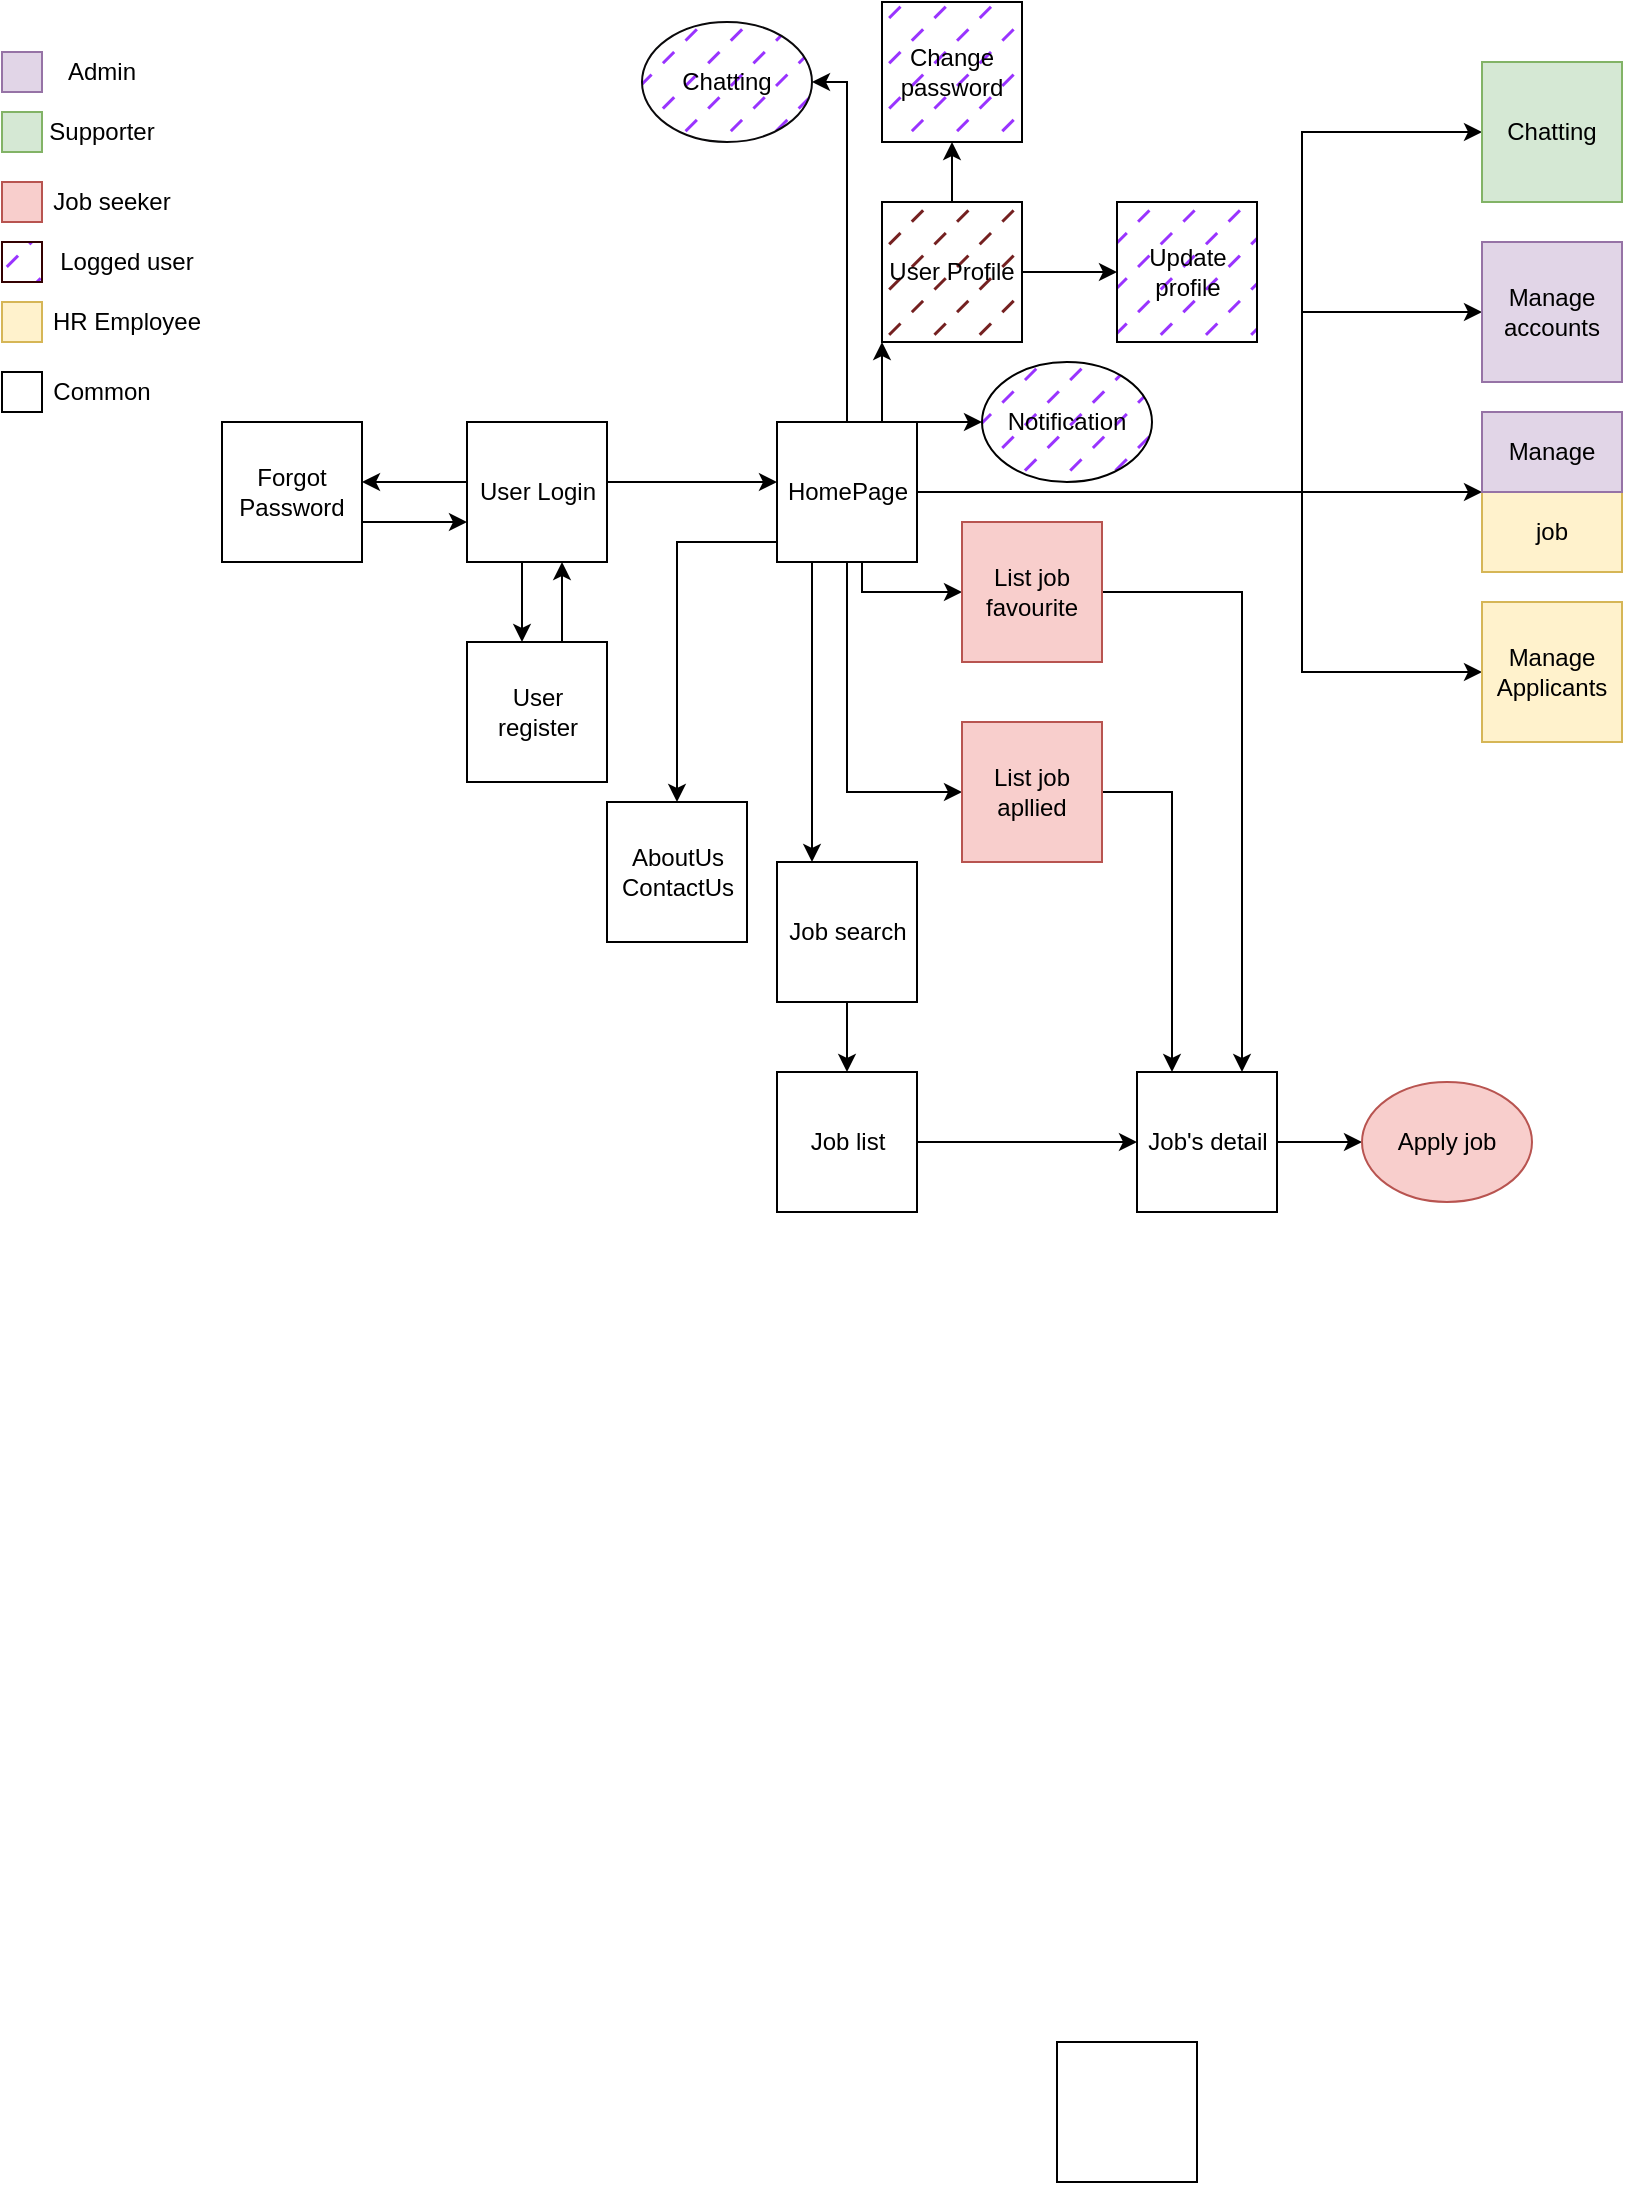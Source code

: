 <mxfile version="22.1.21" type="github">
  <diagram name="Trang-1" id="DwMynhKnTojVxTFCjsAo">
    <mxGraphModel dx="1101" dy="1813" grid="1" gridSize="10" guides="1" tooltips="1" connect="1" arrows="1" fold="1" page="1" pageScale="1" pageWidth="827" pageHeight="1169" math="0" shadow="0">
      <root>
        <mxCell id="0" />
        <mxCell id="1" parent="0" />
        <mxCell id="rk8uSaijc1zRN3GsCyd2-42" style="edgeStyle=orthogonalEdgeStyle;rounded=0;orthogonalLoop=1;jettySize=auto;html=1;entryX=0;entryY=1;entryDx=0;entryDy=0;" edge="1" parent="1" source="rk8uSaijc1zRN3GsCyd2-1" target="rk8uSaijc1zRN3GsCyd2-10">
          <mxGeometry relative="1" as="geometry">
            <Array as="points">
              <mxPoint x="440" y="190" />
              <mxPoint x="440" y="190" />
            </Array>
          </mxGeometry>
        </mxCell>
        <mxCell id="rk8uSaijc1zRN3GsCyd2-47" style="edgeStyle=orthogonalEdgeStyle;rounded=0;orthogonalLoop=1;jettySize=auto;html=1;entryX=0.5;entryY=0;entryDx=0;entryDy=0;" edge="1" parent="1" source="rk8uSaijc1zRN3GsCyd2-1" target="rk8uSaijc1zRN3GsCyd2-3">
          <mxGeometry relative="1" as="geometry">
            <Array as="points">
              <mxPoint x="337" y="260" />
            </Array>
          </mxGeometry>
        </mxCell>
        <mxCell id="rk8uSaijc1zRN3GsCyd2-59" style="edgeStyle=orthogonalEdgeStyle;rounded=0;orthogonalLoop=1;jettySize=auto;html=1;entryX=0;entryY=0.5;entryDx=0;entryDy=0;" edge="1" parent="1" source="rk8uSaijc1zRN3GsCyd2-1" target="rk8uSaijc1zRN3GsCyd2-18">
          <mxGeometry relative="1" as="geometry">
            <Array as="points">
              <mxPoint x="650" y="235" />
              <mxPoint x="650" y="145" />
            </Array>
          </mxGeometry>
        </mxCell>
        <mxCell id="rk8uSaijc1zRN3GsCyd2-60" style="edgeStyle=orthogonalEdgeStyle;rounded=0;orthogonalLoop=1;jettySize=auto;html=1;entryX=0;entryY=0.5;entryDx=0;entryDy=0;" edge="1" parent="1" source="rk8uSaijc1zRN3GsCyd2-1" target="rk8uSaijc1zRN3GsCyd2-12">
          <mxGeometry relative="1" as="geometry">
            <mxPoint x="650" y="320" as="targetPoint" />
            <Array as="points">
              <mxPoint x="650" y="235" />
              <mxPoint x="650" y="325" />
            </Array>
          </mxGeometry>
        </mxCell>
        <mxCell id="rk8uSaijc1zRN3GsCyd2-61" style="edgeStyle=orthogonalEdgeStyle;rounded=0;orthogonalLoop=1;jettySize=auto;html=1;entryX=1;entryY=0.5;entryDx=0;entryDy=0;" edge="1" parent="1" source="rk8uSaijc1zRN3GsCyd2-1" target="rk8uSaijc1zRN3GsCyd2-22">
          <mxGeometry relative="1" as="geometry">
            <Array as="points">
              <mxPoint x="423" y="30" />
            </Array>
          </mxGeometry>
        </mxCell>
        <mxCell id="rk8uSaijc1zRN3GsCyd2-62" style="edgeStyle=orthogonalEdgeStyle;rounded=0;orthogonalLoop=1;jettySize=auto;html=1;entryX=0.25;entryY=0;entryDx=0;entryDy=0;" edge="1" parent="1" source="rk8uSaijc1zRN3GsCyd2-1" target="rk8uSaijc1zRN3GsCyd2-5">
          <mxGeometry relative="1" as="geometry">
            <Array as="points">
              <mxPoint x="405" y="290" />
              <mxPoint x="405" y="290" />
            </Array>
          </mxGeometry>
        </mxCell>
        <mxCell id="rk8uSaijc1zRN3GsCyd2-63" style="edgeStyle=orthogonalEdgeStyle;rounded=0;orthogonalLoop=1;jettySize=auto;html=1;entryX=0;entryY=0.5;entryDx=0;entryDy=0;" edge="1" parent="1" source="rk8uSaijc1zRN3GsCyd2-1" target="rk8uSaijc1zRN3GsCyd2-16">
          <mxGeometry relative="1" as="geometry">
            <Array as="points">
              <mxPoint x="430" y="285" />
            </Array>
          </mxGeometry>
        </mxCell>
        <mxCell id="rk8uSaijc1zRN3GsCyd2-64" style="edgeStyle=orthogonalEdgeStyle;rounded=0;orthogonalLoop=1;jettySize=auto;html=1;entryX=0;entryY=0.5;entryDx=0;entryDy=0;" edge="1" parent="1" source="rk8uSaijc1zRN3GsCyd2-1" target="rk8uSaijc1zRN3GsCyd2-17">
          <mxGeometry relative="1" as="geometry">
            <Array as="points">
              <mxPoint x="423" y="385" />
            </Array>
          </mxGeometry>
        </mxCell>
        <mxCell id="rk8uSaijc1zRN3GsCyd2-67" style="edgeStyle=orthogonalEdgeStyle;rounded=0;orthogonalLoop=1;jettySize=auto;html=1;" edge="1" parent="1" source="rk8uSaijc1zRN3GsCyd2-1" target="rk8uSaijc1zRN3GsCyd2-25">
          <mxGeometry relative="1" as="geometry">
            <Array as="points">
              <mxPoint x="470" y="200" />
              <mxPoint x="470" y="200" />
            </Array>
          </mxGeometry>
        </mxCell>
        <mxCell id="rk8uSaijc1zRN3GsCyd2-69" style="edgeStyle=orthogonalEdgeStyle;rounded=0;orthogonalLoop=1;jettySize=auto;html=1;entryX=0;entryY=0.5;entryDx=0;entryDy=0;" edge="1" parent="1" source="rk8uSaijc1zRN3GsCyd2-1" target="rk8uSaijc1zRN3GsCyd2-19">
          <mxGeometry relative="1" as="geometry">
            <Array as="points">
              <mxPoint x="650" y="235" />
              <mxPoint x="650" y="55" />
            </Array>
          </mxGeometry>
        </mxCell>
        <mxCell id="rk8uSaijc1zRN3GsCyd2-78" style="edgeStyle=orthogonalEdgeStyle;rounded=0;orthogonalLoop=1;jettySize=auto;html=1;" edge="1" parent="1" source="rk8uSaijc1zRN3GsCyd2-1">
          <mxGeometry relative="1" as="geometry">
            <mxPoint x="740" y="235" as="targetPoint" />
          </mxGeometry>
        </mxCell>
        <mxCell id="rk8uSaijc1zRN3GsCyd2-1" value="HomePage" style="whiteSpace=wrap;html=1;aspect=fixed;" vertex="1" parent="1">
          <mxGeometry x="387.5" y="200" width="70" height="70" as="geometry" />
        </mxCell>
        <mxCell id="rk8uSaijc1zRN3GsCyd2-3" value="AboutUs&lt;br&gt;ContactUs" style="whiteSpace=wrap;html=1;aspect=fixed;" vertex="1" parent="1">
          <mxGeometry x="302.5" y="390" width="70" height="70" as="geometry" />
        </mxCell>
        <mxCell id="rk8uSaijc1zRN3GsCyd2-84" value="" style="edgeStyle=orthogonalEdgeStyle;rounded=0;orthogonalLoop=1;jettySize=auto;html=1;" edge="1" parent="1" source="rk8uSaijc1zRN3GsCyd2-4" target="rk8uSaijc1zRN3GsCyd2-13">
          <mxGeometry relative="1" as="geometry">
            <Array as="points">
              <mxPoint x="280" y="290" />
              <mxPoint x="280" y="290" />
            </Array>
          </mxGeometry>
        </mxCell>
        <mxCell id="rk8uSaijc1zRN3GsCyd2-4" value="User register" style="whiteSpace=wrap;html=1;aspect=fixed;" vertex="1" parent="1">
          <mxGeometry x="232.5" y="310" width="70" height="70" as="geometry" />
        </mxCell>
        <mxCell id="rk8uSaijc1zRN3GsCyd2-49" style="edgeStyle=orthogonalEdgeStyle;rounded=0;orthogonalLoop=1;jettySize=auto;html=1;entryX=0.5;entryY=0;entryDx=0;entryDy=0;" edge="1" parent="1" source="rk8uSaijc1zRN3GsCyd2-5" target="rk8uSaijc1zRN3GsCyd2-26">
          <mxGeometry relative="1" as="geometry" />
        </mxCell>
        <mxCell id="rk8uSaijc1zRN3GsCyd2-5" value="Job search" style="whiteSpace=wrap;html=1;aspect=fixed;" vertex="1" parent="1">
          <mxGeometry x="387.5" y="420" width="70" height="70" as="geometry" />
        </mxCell>
        <mxCell id="rk8uSaijc1zRN3GsCyd2-54" value="" style="edgeStyle=orthogonalEdgeStyle;rounded=0;orthogonalLoop=1;jettySize=auto;html=1;" edge="1" parent="1" source="rk8uSaijc1zRN3GsCyd2-6" target="rk8uSaijc1zRN3GsCyd2-24">
          <mxGeometry relative="1" as="geometry" />
        </mxCell>
        <mxCell id="rk8uSaijc1zRN3GsCyd2-6" value="Job&#39;s detail" style="whiteSpace=wrap;html=1;aspect=fixed;" vertex="1" parent="1">
          <mxGeometry x="567.5" y="525" width="70" height="70" as="geometry" />
        </mxCell>
        <mxCell id="rk8uSaijc1zRN3GsCyd2-8" value="" style="whiteSpace=wrap;html=1;aspect=fixed;" vertex="1" parent="1">
          <mxGeometry x="527.5" y="1010" width="70" height="70" as="geometry" />
        </mxCell>
        <mxCell id="rk8uSaijc1zRN3GsCyd2-9" value="Update profile" style="whiteSpace=wrap;html=1;aspect=fixed;fillColor=#9933FF;fillStyle=dashed;" vertex="1" parent="1">
          <mxGeometry x="557.5" y="90" width="70" height="70" as="geometry" />
        </mxCell>
        <mxCell id="rk8uSaijc1zRN3GsCyd2-43" style="edgeStyle=orthogonalEdgeStyle;rounded=0;orthogonalLoop=1;jettySize=auto;html=1;entryX=0;entryY=0.5;entryDx=0;entryDy=0;" edge="1" parent="1" source="rk8uSaijc1zRN3GsCyd2-10" target="rk8uSaijc1zRN3GsCyd2-9">
          <mxGeometry relative="1" as="geometry" />
        </mxCell>
        <mxCell id="rk8uSaijc1zRN3GsCyd2-44" value="" style="edgeStyle=orthogonalEdgeStyle;rounded=0;orthogonalLoop=1;jettySize=auto;html=1;" edge="1" parent="1" source="rk8uSaijc1zRN3GsCyd2-10" target="rk8uSaijc1zRN3GsCyd2-15">
          <mxGeometry relative="1" as="geometry" />
        </mxCell>
        <mxCell id="rk8uSaijc1zRN3GsCyd2-10" value="User Profile" style="whiteSpace=wrap;html=1;aspect=fixed;fillColor=#742020;fillStyle=dashed;" vertex="1" parent="1">
          <mxGeometry x="440" y="90" width="70" height="70" as="geometry" />
        </mxCell>
        <mxCell id="rk8uSaijc1zRN3GsCyd2-12" value="Manage Applicants" style="whiteSpace=wrap;html=1;aspect=fixed;fillColor=#fff2cc;strokeColor=#d6b656;" vertex="1" parent="1">
          <mxGeometry x="740" y="290" width="70" height="70" as="geometry" />
        </mxCell>
        <mxCell id="rk8uSaijc1zRN3GsCyd2-40" value="" style="edgeStyle=orthogonalEdgeStyle;rounded=0;orthogonalLoop=1;jettySize=auto;html=1;" edge="1" parent="1" source="rk8uSaijc1zRN3GsCyd2-13" target="rk8uSaijc1zRN3GsCyd2-14">
          <mxGeometry relative="1" as="geometry">
            <Array as="points">
              <mxPoint x="210" y="230" />
              <mxPoint x="210" y="230" />
            </Array>
          </mxGeometry>
        </mxCell>
        <mxCell id="rk8uSaijc1zRN3GsCyd2-80" value="" style="edgeStyle=orthogonalEdgeStyle;rounded=0;orthogonalLoop=1;jettySize=auto;html=1;" edge="1" parent="1" source="rk8uSaijc1zRN3GsCyd2-13" target="rk8uSaijc1zRN3GsCyd2-1">
          <mxGeometry relative="1" as="geometry">
            <Array as="points">
              <mxPoint x="350" y="230" />
              <mxPoint x="350" y="230" />
            </Array>
          </mxGeometry>
        </mxCell>
        <mxCell id="rk8uSaijc1zRN3GsCyd2-83" value="" style="edgeStyle=orthogonalEdgeStyle;rounded=0;orthogonalLoop=1;jettySize=auto;html=1;" edge="1" parent="1" source="rk8uSaijc1zRN3GsCyd2-13" target="rk8uSaijc1zRN3GsCyd2-4">
          <mxGeometry relative="1" as="geometry">
            <Array as="points">
              <mxPoint x="260" y="290" />
              <mxPoint x="260" y="290" />
            </Array>
          </mxGeometry>
        </mxCell>
        <mxCell id="rk8uSaijc1zRN3GsCyd2-13" value="User Login" style="whiteSpace=wrap;html=1;aspect=fixed;" vertex="1" parent="1">
          <mxGeometry x="232.5" y="200" width="70" height="70" as="geometry" />
        </mxCell>
        <mxCell id="rk8uSaijc1zRN3GsCyd2-85" value="" style="edgeStyle=orthogonalEdgeStyle;rounded=0;orthogonalLoop=1;jettySize=auto;html=1;" edge="1" parent="1" source="rk8uSaijc1zRN3GsCyd2-14" target="rk8uSaijc1zRN3GsCyd2-13">
          <mxGeometry relative="1" as="geometry">
            <Array as="points">
              <mxPoint x="210" y="250" />
              <mxPoint x="210" y="250" />
            </Array>
          </mxGeometry>
        </mxCell>
        <mxCell id="rk8uSaijc1zRN3GsCyd2-14" value="Forgot Password" style="whiteSpace=wrap;html=1;aspect=fixed;" vertex="1" parent="1">
          <mxGeometry x="110" y="200" width="70" height="70" as="geometry" />
        </mxCell>
        <mxCell id="rk8uSaijc1zRN3GsCyd2-15" value="Change password" style="whiteSpace=wrap;html=1;aspect=fixed;fillStyle=dashed;fillColor=#9933FF;" vertex="1" parent="1">
          <mxGeometry x="440" y="-10" width="70" height="70" as="geometry" />
        </mxCell>
        <mxCell id="rk8uSaijc1zRN3GsCyd2-65" style="edgeStyle=orthogonalEdgeStyle;rounded=0;orthogonalLoop=1;jettySize=auto;html=1;entryX=0.75;entryY=0;entryDx=0;entryDy=0;" edge="1" parent="1" source="rk8uSaijc1zRN3GsCyd2-16" target="rk8uSaijc1zRN3GsCyd2-6">
          <mxGeometry relative="1" as="geometry" />
        </mxCell>
        <mxCell id="rk8uSaijc1zRN3GsCyd2-16" value="List job favourite" style="whiteSpace=wrap;html=1;aspect=fixed;fillColor=#f8cecc;strokeColor=#b85450;" vertex="1" parent="1">
          <mxGeometry x="480" y="250" width="70" height="70" as="geometry" />
        </mxCell>
        <mxCell id="rk8uSaijc1zRN3GsCyd2-66" style="edgeStyle=orthogonalEdgeStyle;rounded=0;orthogonalLoop=1;jettySize=auto;html=1;entryX=0.25;entryY=0;entryDx=0;entryDy=0;" edge="1" parent="1" source="rk8uSaijc1zRN3GsCyd2-17" target="rk8uSaijc1zRN3GsCyd2-6">
          <mxGeometry relative="1" as="geometry" />
        </mxCell>
        <mxCell id="rk8uSaijc1zRN3GsCyd2-17" value="List job apllied" style="whiteSpace=wrap;html=1;aspect=fixed;fillColor=#f8cecc;strokeColor=#b85450;" vertex="1" parent="1">
          <mxGeometry x="480" y="350" width="70" height="70" as="geometry" />
        </mxCell>
        <mxCell id="rk8uSaijc1zRN3GsCyd2-18" value="Manage accounts" style="whiteSpace=wrap;html=1;aspect=fixed;fillColor=#e1d5e7;strokeColor=#9673a6;" vertex="1" parent="1">
          <mxGeometry x="740" y="110" width="70" height="70" as="geometry" />
        </mxCell>
        <mxCell id="rk8uSaijc1zRN3GsCyd2-19" value="Chatting" style="whiteSpace=wrap;html=1;aspect=fixed;fillColor=#d5e8d4;strokeColor=#82b366;" vertex="1" parent="1">
          <mxGeometry x="740" y="20" width="70" height="70" as="geometry" />
        </mxCell>
        <mxCell id="rk8uSaijc1zRN3GsCyd2-22" value="Chatting" style="ellipse;whiteSpace=wrap;html=1;strokeColor=#0a090b;fillStyle=dashed;fillColor=#9933FF;" vertex="1" parent="1">
          <mxGeometry x="320" width="85" height="60" as="geometry" />
        </mxCell>
        <mxCell id="rk8uSaijc1zRN3GsCyd2-24" value="Apply job" style="ellipse;whiteSpace=wrap;html=1;fillColor=#f8cecc;strokeColor=#b85450;" vertex="1" parent="1">
          <mxGeometry x="680" y="530" width="85" height="60" as="geometry" />
        </mxCell>
        <mxCell id="rk8uSaijc1zRN3GsCyd2-25" value="Notification" style="ellipse;whiteSpace=wrap;html=1;fillColor=#9933FF;fillStyle=dashed;" vertex="1" parent="1">
          <mxGeometry x="490" y="170" width="85" height="60" as="geometry" />
        </mxCell>
        <mxCell id="rk8uSaijc1zRN3GsCyd2-53" value="" style="edgeStyle=orthogonalEdgeStyle;rounded=0;orthogonalLoop=1;jettySize=auto;html=1;" edge="1" parent="1" source="rk8uSaijc1zRN3GsCyd2-26" target="rk8uSaijc1zRN3GsCyd2-6">
          <mxGeometry relative="1" as="geometry" />
        </mxCell>
        <mxCell id="rk8uSaijc1zRN3GsCyd2-26" value="Job list" style="whiteSpace=wrap;html=1;aspect=fixed;" vertex="1" parent="1">
          <mxGeometry x="387.5" y="525" width="70" height="70" as="geometry" />
        </mxCell>
        <mxCell id="rk8uSaijc1zRN3GsCyd2-76" value="job" style="rounded=0;whiteSpace=wrap;html=1;fillColor=#fff2cc;strokeColor=#d6b656;" vertex="1" parent="1">
          <mxGeometry x="740" y="235" width="70" height="40" as="geometry" />
        </mxCell>
        <mxCell id="rk8uSaijc1zRN3GsCyd2-77" value="Manage" style="rounded=0;whiteSpace=wrap;html=1;fillColor=#e1d5e7;strokeColor=#9673a6;" vertex="1" parent="1">
          <mxGeometry x="740" y="195" width="70" height="40" as="geometry" />
        </mxCell>
        <mxCell id="rk8uSaijc1zRN3GsCyd2-87" value="" style="whiteSpace=wrap;html=1;aspect=fixed;fillColor=#e1d5e7;strokeColor=#9673a6;" vertex="1" parent="1">
          <mxGeometry y="15" width="20" height="20" as="geometry" />
        </mxCell>
        <mxCell id="rk8uSaijc1zRN3GsCyd2-88" value="" style="whiteSpace=wrap;html=1;aspect=fixed;fillColor=#d5e8d4;strokeColor=#82b366;" vertex="1" parent="1">
          <mxGeometry y="45" width="20" height="20" as="geometry" />
        </mxCell>
        <mxCell id="rk8uSaijc1zRN3GsCyd2-89" value="" style="whiteSpace=wrap;html=1;aspect=fixed;fillColor=#f8cecc;strokeColor=#b85450;" vertex="1" parent="1">
          <mxGeometry y="80" width="20" height="20" as="geometry" />
        </mxCell>
        <mxCell id="rk8uSaijc1zRN3GsCyd2-90" value="" style="whiteSpace=wrap;html=1;aspect=fixed;fillColor=#9933FF;strokeColor=#330000;fillStyle=dashed;" vertex="1" parent="1">
          <mxGeometry y="110" width="20" height="20" as="geometry" />
        </mxCell>
        <mxCell id="rk8uSaijc1zRN3GsCyd2-91" value="" style="whiteSpace=wrap;html=1;aspect=fixed;fillColor=#fff2cc;strokeColor=#d6b656;" vertex="1" parent="1">
          <mxGeometry y="140" width="20" height="20" as="geometry" />
        </mxCell>
        <mxCell id="rk8uSaijc1zRN3GsCyd2-97" value="" style="whiteSpace=wrap;html=1;aspect=fixed;" vertex="1" parent="1">
          <mxGeometry y="175" width="20" height="20" as="geometry" />
        </mxCell>
        <mxCell id="rk8uSaijc1zRN3GsCyd2-98" value="Admin" style="text;html=1;strokeColor=none;fillColor=none;align=center;verticalAlign=middle;whiteSpace=wrap;rounded=0;" vertex="1" parent="1">
          <mxGeometry x="20" y="10" width="60" height="30" as="geometry" />
        </mxCell>
        <mxCell id="rk8uSaijc1zRN3GsCyd2-99" value="Supporter" style="text;html=1;strokeColor=none;fillColor=none;align=center;verticalAlign=middle;whiteSpace=wrap;rounded=0;" vertex="1" parent="1">
          <mxGeometry x="20" y="40" width="60" height="30" as="geometry" />
        </mxCell>
        <mxCell id="rk8uSaijc1zRN3GsCyd2-100" value="Job seeker" style="text;html=1;strokeColor=none;fillColor=none;align=center;verticalAlign=middle;whiteSpace=wrap;rounded=0;" vertex="1" parent="1">
          <mxGeometry x="20" y="75" width="70" height="30" as="geometry" />
        </mxCell>
        <mxCell id="rk8uSaijc1zRN3GsCyd2-101" value="Logged user" style="text;html=1;strokeColor=none;fillColor=none;align=center;verticalAlign=middle;whiteSpace=wrap;rounded=0;" vertex="1" parent="1">
          <mxGeometry x="25" y="105" width="75" height="30" as="geometry" />
        </mxCell>
        <mxCell id="rk8uSaijc1zRN3GsCyd2-102" value="HR Employee" style="text;html=1;strokeColor=none;fillColor=none;align=center;verticalAlign=middle;whiteSpace=wrap;rounded=0;" vertex="1" parent="1">
          <mxGeometry x="20" y="135" width="85" height="30" as="geometry" />
        </mxCell>
        <mxCell id="rk8uSaijc1zRN3GsCyd2-103" value="Common" style="text;html=1;strokeColor=none;fillColor=none;align=center;verticalAlign=middle;whiteSpace=wrap;rounded=0;" vertex="1" parent="1">
          <mxGeometry x="20" y="170" width="60" height="30" as="geometry" />
        </mxCell>
      </root>
    </mxGraphModel>
  </diagram>
</mxfile>
